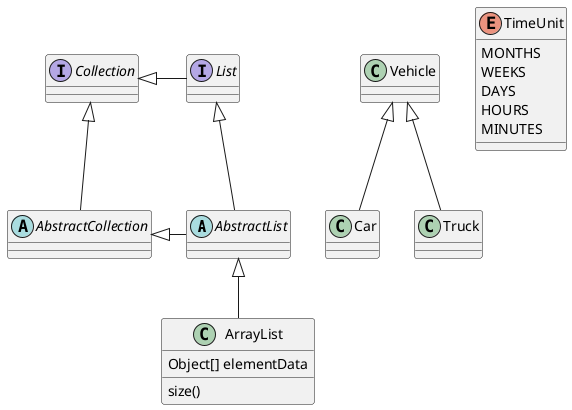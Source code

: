 @startuml

abstract class AbstractList
abstract AbstractCollection
interface List
interface Collection

List <|-- AbstractList
Collection <|-- AbstractCollection

Collection <|- List
AbstractCollection <|- AbstractList
AbstractList <|-- ArrayList
Vehicle <|-- Car
Vehicle <|-- Truck

class ArrayList {
Object[] elementData
size()
}

enum TimeUnit {
MONTHS
WEEKS
DAYS
HOURS
MINUTES
}

@enduml